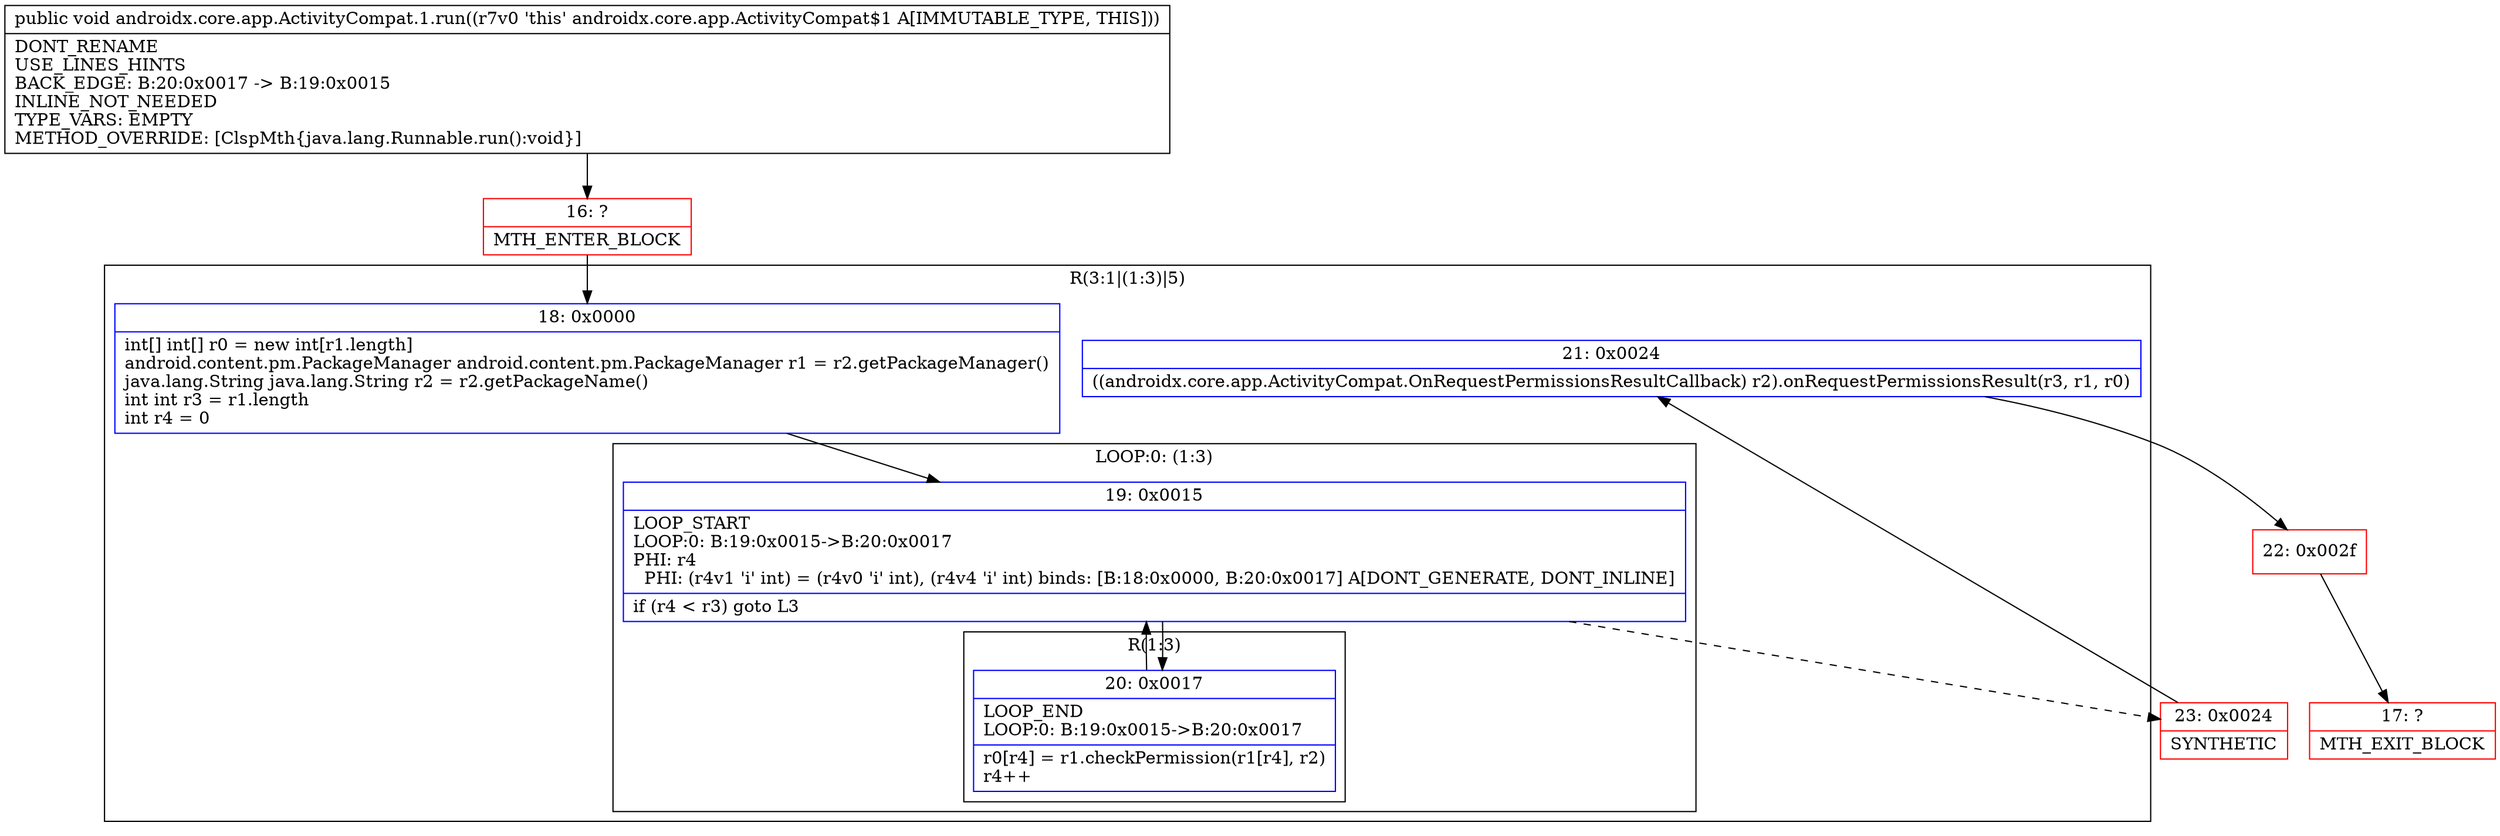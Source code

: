 digraph "CFG forandroidx.core.app.ActivityCompat.1.run()V" {
subgraph cluster_Region_495899705 {
label = "R(3:1|(1:3)|5)";
node [shape=record,color=blue];
Node_18 [shape=record,label="{18\:\ 0x0000|int[] int[] r0 = new int[r1.length]\landroid.content.pm.PackageManager android.content.pm.PackageManager r1 = r2.getPackageManager()\ljava.lang.String java.lang.String r2 = r2.getPackageName()\lint int r3 = r1.length\lint r4 = 0\l}"];
subgraph cluster_LoopRegion_240274830 {
label = "LOOP:0: (1:3)";
node [shape=record,color=blue];
Node_19 [shape=record,label="{19\:\ 0x0015|LOOP_START\lLOOP:0: B:19:0x0015\-\>B:20:0x0017\lPHI: r4 \l  PHI: (r4v1 'i' int) = (r4v0 'i' int), (r4v4 'i' int) binds: [B:18:0x0000, B:20:0x0017] A[DONT_GENERATE, DONT_INLINE]\l|if (r4 \< r3) goto L3\l}"];
subgraph cluster_Region_1563034603 {
label = "R(1:3)";
node [shape=record,color=blue];
Node_20 [shape=record,label="{20\:\ 0x0017|LOOP_END\lLOOP:0: B:19:0x0015\-\>B:20:0x0017\l|r0[r4] = r1.checkPermission(r1[r4], r2)\lr4++\l}"];
}
}
Node_21 [shape=record,label="{21\:\ 0x0024|((androidx.core.app.ActivityCompat.OnRequestPermissionsResultCallback) r2).onRequestPermissionsResult(r3, r1, r0)\l}"];
}
Node_16 [shape=record,color=red,label="{16\:\ ?|MTH_ENTER_BLOCK\l}"];
Node_23 [shape=record,color=red,label="{23\:\ 0x0024|SYNTHETIC\l}"];
Node_22 [shape=record,color=red,label="{22\:\ 0x002f}"];
Node_17 [shape=record,color=red,label="{17\:\ ?|MTH_EXIT_BLOCK\l}"];
MethodNode[shape=record,label="{public void androidx.core.app.ActivityCompat.1.run((r7v0 'this' androidx.core.app.ActivityCompat$1 A[IMMUTABLE_TYPE, THIS]))  | DONT_RENAME\lUSE_LINES_HINTS\lBACK_EDGE: B:20:0x0017 \-\> B:19:0x0015\lINLINE_NOT_NEEDED\lTYPE_VARS: EMPTY\lMETHOD_OVERRIDE: [ClspMth\{java.lang.Runnable.run():void\}]\l}"];
MethodNode -> Node_16;Node_18 -> Node_19;
Node_19 -> Node_20;
Node_19 -> Node_23[style=dashed];
Node_20 -> Node_19;
Node_21 -> Node_22;
Node_16 -> Node_18;
Node_23 -> Node_21;
Node_22 -> Node_17;
}

